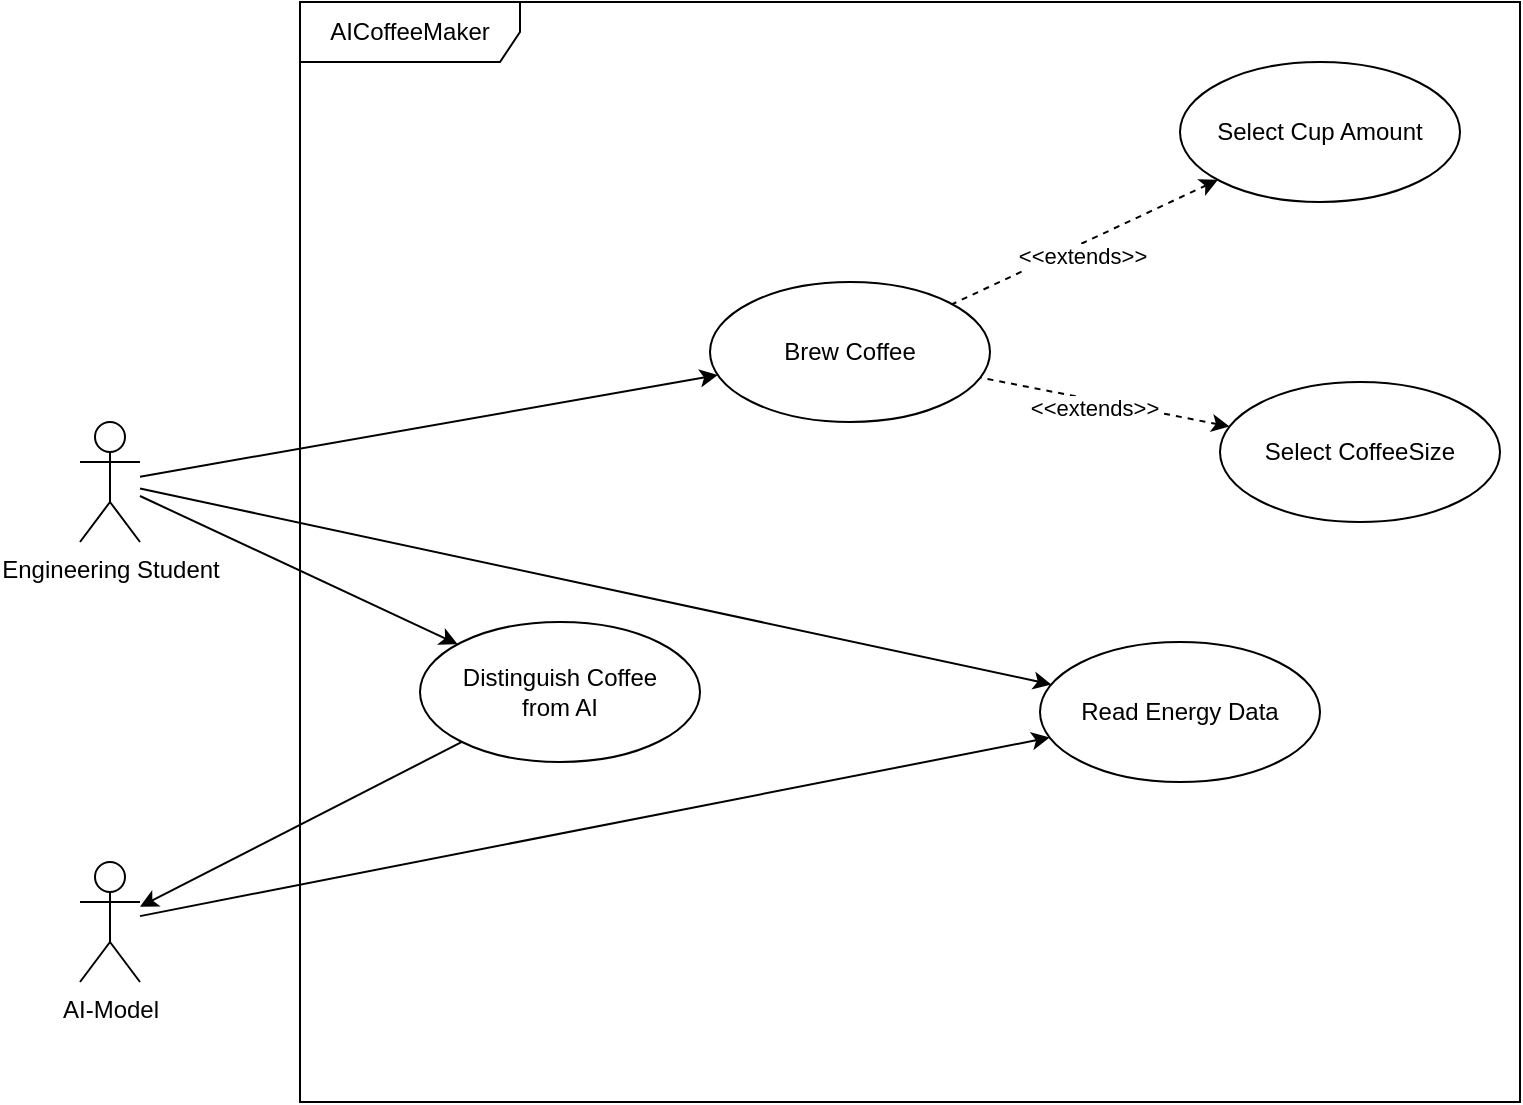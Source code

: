 <mxfile version="24.7.10">
  <diagram name="Page-1" id="mhukryYaJw_BDWN4izXB">
    <mxGraphModel dx="1010" dy="602" grid="1" gridSize="10" guides="1" tooltips="1" connect="1" arrows="1" fold="1" page="1" pageScale="1" pageWidth="850" pageHeight="1100" math="0" shadow="0">
      <root>
        <mxCell id="0" />
        <mxCell id="1" parent="0" />
        <mxCell id="PHBNmCb0mfPoW6w0tBPd-8" value="AICoffeeMaker" style="shape=umlFrame;whiteSpace=wrap;html=1;pointerEvents=0;width=110;height=30;" vertex="1" parent="1">
          <mxGeometry x="150" y="60" width="610" height="550" as="geometry" />
        </mxCell>
        <mxCell id="PHBNmCb0mfPoW6w0tBPd-9" value="&lt;div&gt;Brew Coffee&lt;/div&gt;" style="ellipse;whiteSpace=wrap;html=1;" vertex="1" parent="1">
          <mxGeometry x="355" y="200" width="140" height="70" as="geometry" />
        </mxCell>
        <mxCell id="PHBNmCb0mfPoW6w0tBPd-12" style="rounded=0;orthogonalLoop=1;jettySize=auto;html=1;startArrow=classic;startFill=1;endArrow=none;endFill=0;dashed=1;" edge="1" parent="1" source="PHBNmCb0mfPoW6w0tBPd-10" target="PHBNmCb0mfPoW6w0tBPd-9">
          <mxGeometry relative="1" as="geometry" />
        </mxCell>
        <mxCell id="PHBNmCb0mfPoW6w0tBPd-15" value="&amp;lt;&amp;lt;extends&amp;gt;&amp;gt;" style="edgeLabel;html=1;align=center;verticalAlign=middle;resizable=0;points=[];" vertex="1" connectable="0" parent="PHBNmCb0mfPoW6w0tBPd-12">
          <mxGeometry x="0.089" y="4" relative="1" as="geometry">
            <mxPoint as="offset" />
          </mxGeometry>
        </mxCell>
        <mxCell id="PHBNmCb0mfPoW6w0tBPd-10" value="Select CoffeeSize" style="ellipse;whiteSpace=wrap;html=1;" vertex="1" parent="1">
          <mxGeometry x="610" y="250" width="140" height="70" as="geometry" />
        </mxCell>
        <mxCell id="PHBNmCb0mfPoW6w0tBPd-13" style="rounded=0;orthogonalLoop=1;jettySize=auto;html=1;startArrow=classic;startFill=1;endArrow=none;endFill=0;dashed=1;" edge="1" parent="1" source="PHBNmCb0mfPoW6w0tBPd-11" target="PHBNmCb0mfPoW6w0tBPd-9">
          <mxGeometry relative="1" as="geometry" />
        </mxCell>
        <mxCell id="PHBNmCb0mfPoW6w0tBPd-14" value="&amp;lt;&amp;lt;extends&amp;gt;&amp;gt;" style="edgeLabel;html=1;align=center;verticalAlign=middle;resizable=0;points=[];" vertex="1" connectable="0" parent="PHBNmCb0mfPoW6w0tBPd-13">
          <mxGeometry x="0.146" y="4" relative="1" as="geometry">
            <mxPoint x="6" y="-1" as="offset" />
          </mxGeometry>
        </mxCell>
        <mxCell id="PHBNmCb0mfPoW6w0tBPd-11" value="Select Cup Amount" style="ellipse;whiteSpace=wrap;html=1;" vertex="1" parent="1">
          <mxGeometry x="590" y="90" width="140" height="70" as="geometry" />
        </mxCell>
        <mxCell id="PHBNmCb0mfPoW6w0tBPd-16" value="Engineering Student" style="shape=umlActor;html=1;verticalLabelPosition=bottom;verticalAlign=top;align=center;" vertex="1" parent="1">
          <mxGeometry x="40" y="270" width="30" height="60" as="geometry" />
        </mxCell>
        <mxCell id="PHBNmCb0mfPoW6w0tBPd-17" style="rounded=0;orthogonalLoop=1;jettySize=auto;html=1;startArrow=classic;startFill=1;endArrow=none;endFill=0;" edge="1" parent="1" source="PHBNmCb0mfPoW6w0tBPd-9" target="PHBNmCb0mfPoW6w0tBPd-16">
          <mxGeometry relative="1" as="geometry" />
        </mxCell>
        <mxCell id="PHBNmCb0mfPoW6w0tBPd-19" style="rounded=0;orthogonalLoop=1;jettySize=auto;html=1;startArrow=classic;startFill=1;endArrow=none;endFill=0;" edge="1" parent="1" source="PHBNmCb0mfPoW6w0tBPd-18" target="PHBNmCb0mfPoW6w0tBPd-16">
          <mxGeometry relative="1" as="geometry" />
        </mxCell>
        <mxCell id="PHBNmCb0mfPoW6w0tBPd-18" value="Read Energy Data" style="ellipse;whiteSpace=wrap;html=1;" vertex="1" parent="1">
          <mxGeometry x="520" y="380" width="140" height="70" as="geometry" />
        </mxCell>
        <mxCell id="PHBNmCb0mfPoW6w0tBPd-21" style="rounded=0;orthogonalLoop=1;jettySize=auto;html=1;startArrow=classic;startFill=1;endArrow=none;endFill=0;" edge="1" parent="1" source="PHBNmCb0mfPoW6w0tBPd-20" target="PHBNmCb0mfPoW6w0tBPd-16">
          <mxGeometry relative="1" as="geometry" />
        </mxCell>
        <mxCell id="PHBNmCb0mfPoW6w0tBPd-22" style="rounded=0;orthogonalLoop=1;jettySize=auto;html=1;" edge="1" parent="1" source="PHBNmCb0mfPoW6w0tBPd-20" target="PHBNmCb0mfPoW6w0tBPd-24">
          <mxGeometry relative="1" as="geometry" />
        </mxCell>
        <mxCell id="PHBNmCb0mfPoW6w0tBPd-20" value="Distinguish Coffee&lt;br&gt;from AI" style="ellipse;whiteSpace=wrap;html=1;" vertex="1" parent="1">
          <mxGeometry x="210" y="370" width="140" height="70" as="geometry" />
        </mxCell>
        <mxCell id="PHBNmCb0mfPoW6w0tBPd-25" style="rounded=0;orthogonalLoop=1;jettySize=auto;html=1;" edge="1" parent="1" source="PHBNmCb0mfPoW6w0tBPd-24" target="PHBNmCb0mfPoW6w0tBPd-18">
          <mxGeometry relative="1" as="geometry" />
        </mxCell>
        <mxCell id="PHBNmCb0mfPoW6w0tBPd-24" value="&lt;div&gt;AI-Model&lt;/div&gt;&lt;div&gt;&lt;br&gt;&lt;/div&gt;" style="shape=umlActor;html=1;verticalLabelPosition=bottom;verticalAlign=top;align=center;" vertex="1" parent="1">
          <mxGeometry x="40" y="490" width="30" height="60" as="geometry" />
        </mxCell>
      </root>
    </mxGraphModel>
  </diagram>
</mxfile>
